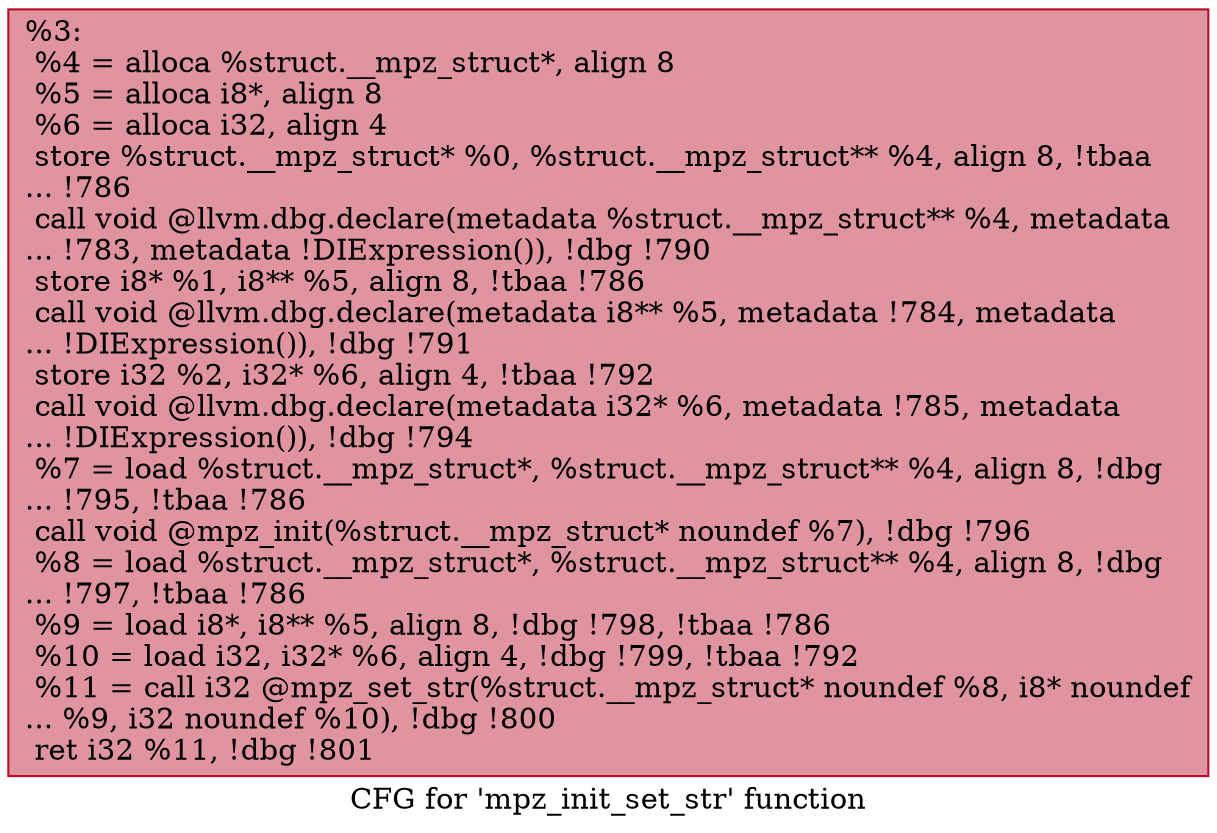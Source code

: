 digraph "CFG for 'mpz_init_set_str' function" {
	label="CFG for 'mpz_init_set_str' function";

	Node0x1e46e30 [shape=record,color="#b70d28ff", style=filled, fillcolor="#b70d2870",label="{%3:\l  %4 = alloca %struct.__mpz_struct*, align 8\l  %5 = alloca i8*, align 8\l  %6 = alloca i32, align 4\l  store %struct.__mpz_struct* %0, %struct.__mpz_struct** %4, align 8, !tbaa\l... !786\l  call void @llvm.dbg.declare(metadata %struct.__mpz_struct** %4, metadata\l... !783, metadata !DIExpression()), !dbg !790\l  store i8* %1, i8** %5, align 8, !tbaa !786\l  call void @llvm.dbg.declare(metadata i8** %5, metadata !784, metadata\l... !DIExpression()), !dbg !791\l  store i32 %2, i32* %6, align 4, !tbaa !792\l  call void @llvm.dbg.declare(metadata i32* %6, metadata !785, metadata\l... !DIExpression()), !dbg !794\l  %7 = load %struct.__mpz_struct*, %struct.__mpz_struct** %4, align 8, !dbg\l... !795, !tbaa !786\l  call void @mpz_init(%struct.__mpz_struct* noundef %7), !dbg !796\l  %8 = load %struct.__mpz_struct*, %struct.__mpz_struct** %4, align 8, !dbg\l... !797, !tbaa !786\l  %9 = load i8*, i8** %5, align 8, !dbg !798, !tbaa !786\l  %10 = load i32, i32* %6, align 4, !dbg !799, !tbaa !792\l  %11 = call i32 @mpz_set_str(%struct.__mpz_struct* noundef %8, i8* noundef\l... %9, i32 noundef %10), !dbg !800\l  ret i32 %11, !dbg !801\l}"];
}
